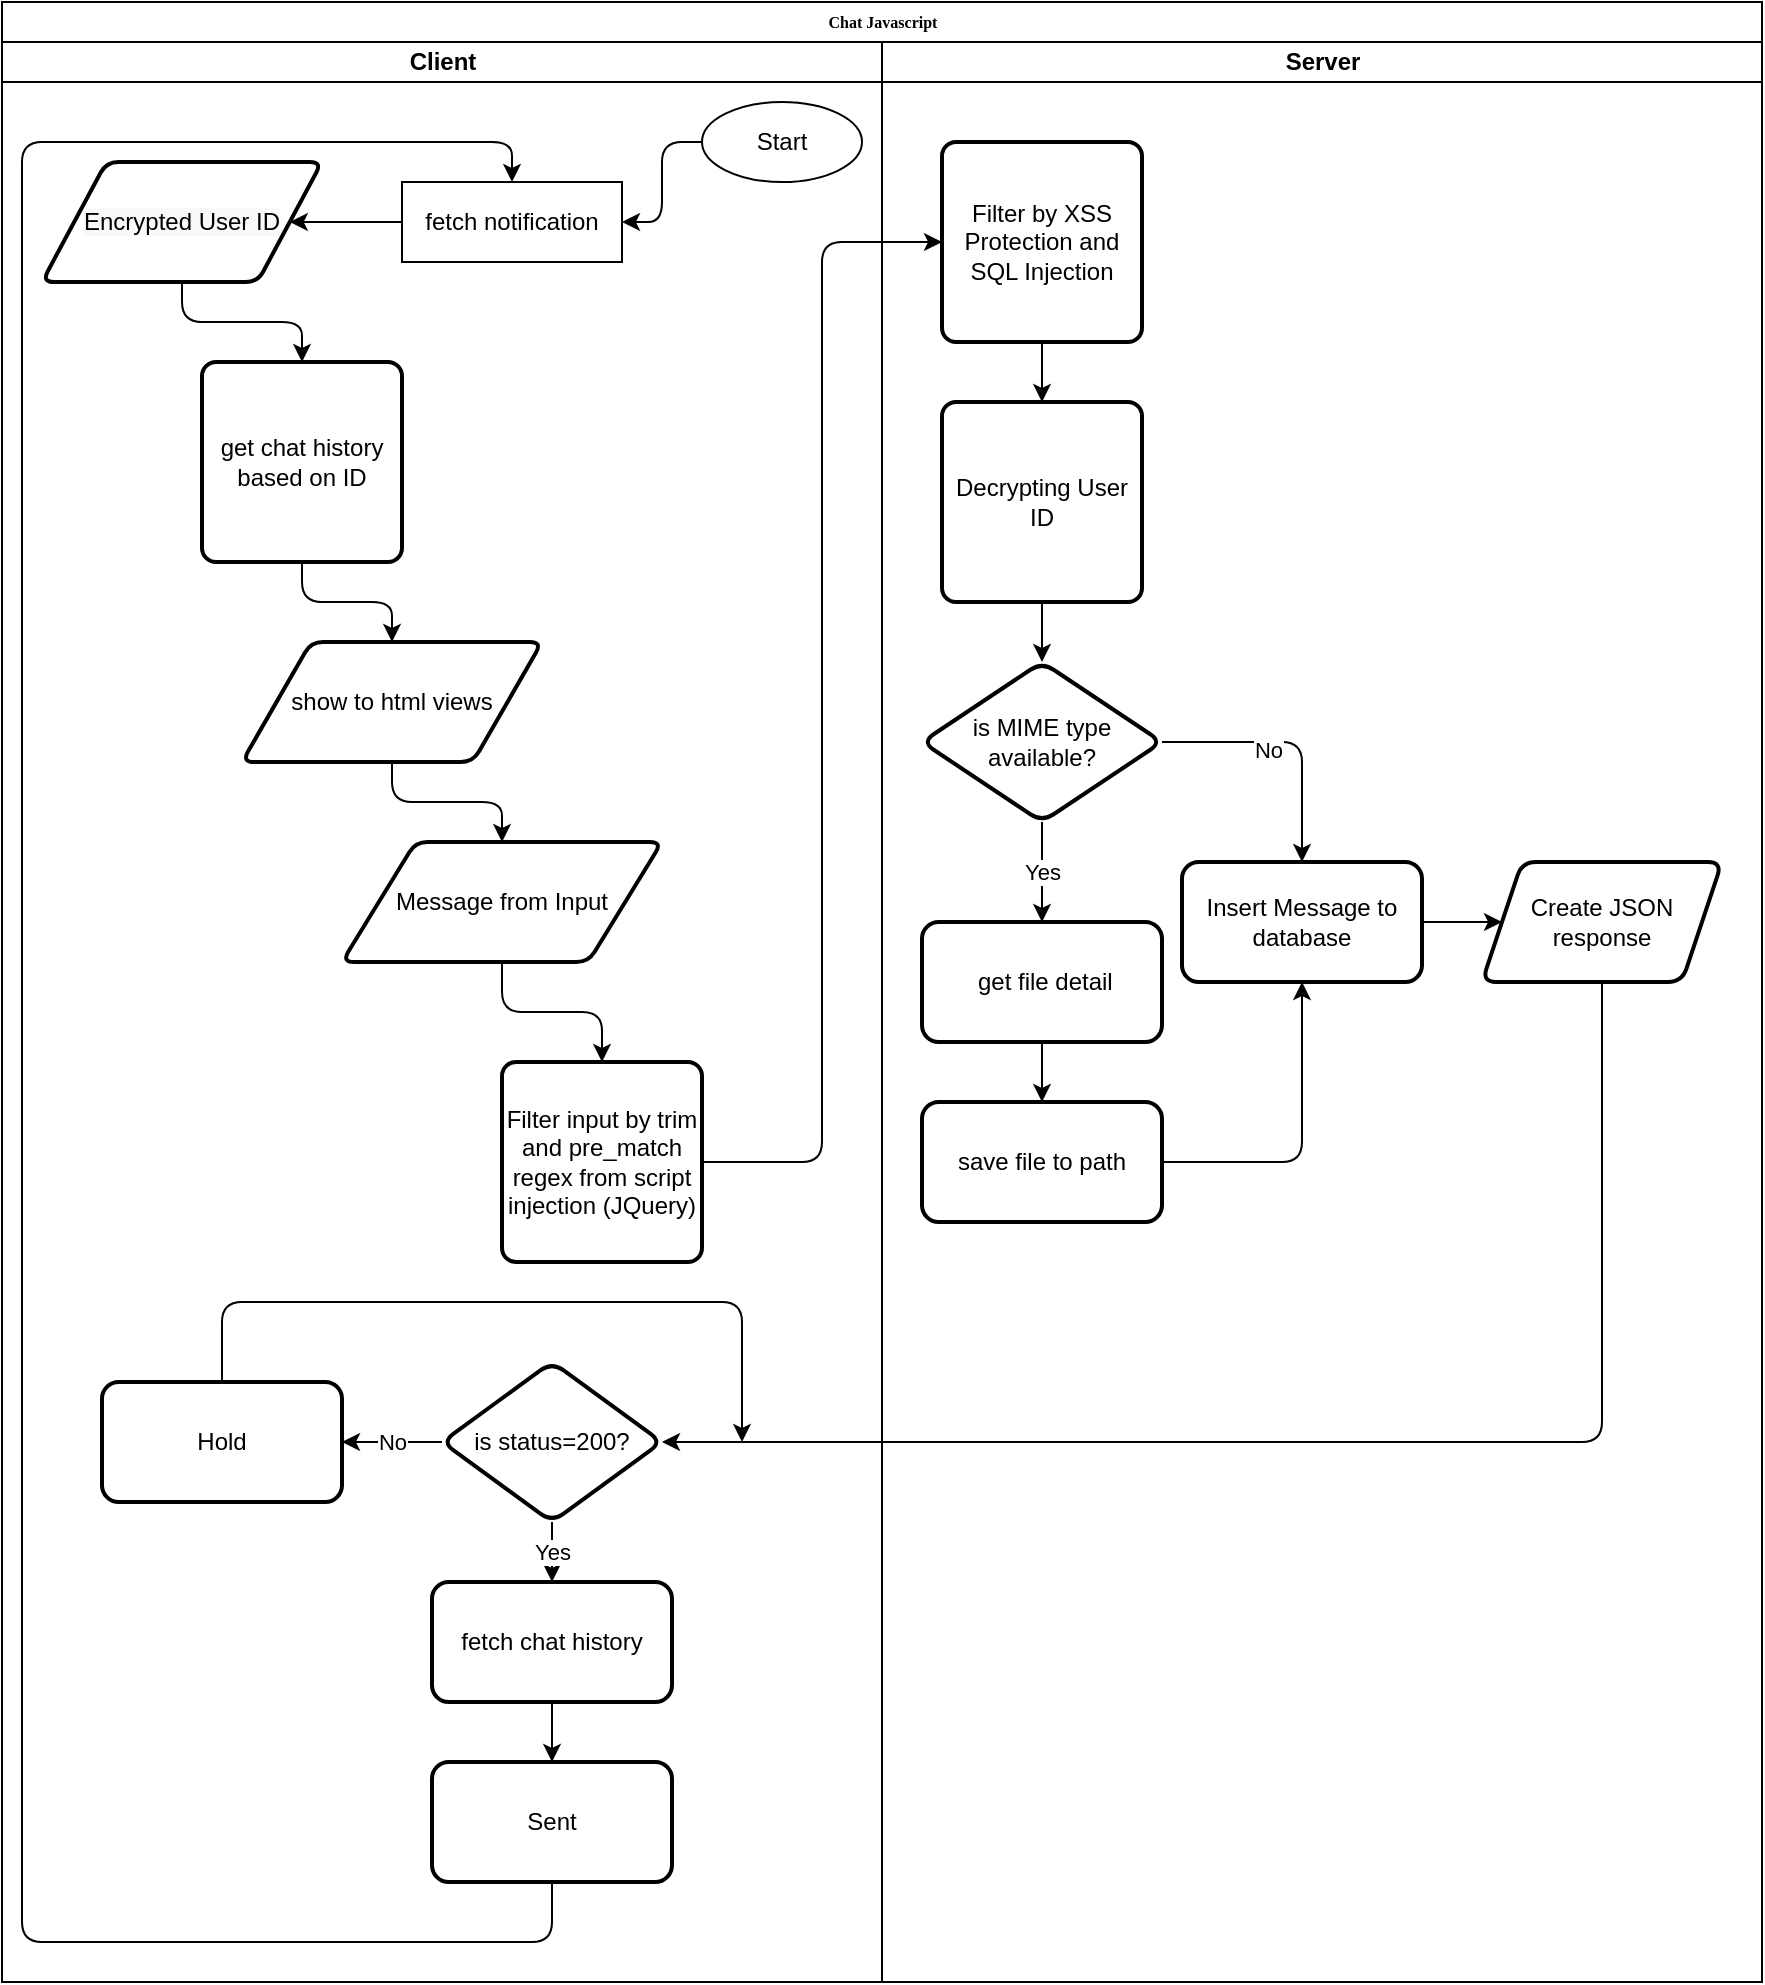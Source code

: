<mxfile version="13.7.9" type="github">
  <diagram name="Page-1" id="74e2e168-ea6b-b213-b513-2b3c1d86103e">
    <mxGraphModel dx="1310" dy="608" grid="1" gridSize="10" guides="1" tooltips="1" connect="1" arrows="1" fold="1" page="1" pageScale="1" pageWidth="1100" pageHeight="850" background="#ffffff" math="0" shadow="0">
      <root>
        <mxCell id="0" />
        <mxCell id="1" parent="0" />
        <mxCell id="77e6c97f196da883-1" value="Chat Javascript" style="swimlane;html=1;childLayout=stackLayout;startSize=20;rounded=0;shadow=0;labelBackgroundColor=none;strokeWidth=1;fontFamily=Verdana;fontSize=8;align=center;" parent="1" vertex="1">
          <mxGeometry x="70" y="50" width="880" height="990" as="geometry" />
        </mxCell>
        <mxCell id="Us9ZM0A7Mh0l1FxFrJCH-21" style="edgeStyle=orthogonalEdgeStyle;rounded=1;orthogonalLoop=1;jettySize=auto;html=1;entryX=0;entryY=0.5;entryDx=0;entryDy=0;" parent="77e6c97f196da883-1" source="Us9ZM0A7Mh0l1FxFrJCH-18" target="Us9ZM0A7Mh0l1FxFrJCH-20" edge="1">
          <mxGeometry relative="1" as="geometry" />
        </mxCell>
        <mxCell id="77e6c97f196da883-2" value="Client" style="swimlane;html=1;startSize=20;" parent="77e6c97f196da883-1" vertex="1">
          <mxGeometry y="20" width="440" height="970" as="geometry" />
        </mxCell>
        <mxCell id="Us9ZM0A7Mh0l1FxFrJCH-11" style="edgeStyle=orthogonalEdgeStyle;rounded=1;orthogonalLoop=1;jettySize=auto;html=1;entryX=0.5;entryY=0;entryDx=0;entryDy=0;exitX=0.5;exitY=1;exitDx=0;exitDy=0;" parent="77e6c97f196da883-2" source="Us9ZM0A7Mh0l1FxFrJCH-14" target="Us9ZM0A7Mh0l1FxFrJCH-7" edge="1">
          <mxGeometry relative="1" as="geometry">
            <mxPoint x="115" y="120" as="sourcePoint" />
          </mxGeometry>
        </mxCell>
        <mxCell id="Us9ZM0A7Mh0l1FxFrJCH-13" style="edgeStyle=orthogonalEdgeStyle;rounded=1;orthogonalLoop=1;jettySize=auto;html=1;entryX=0.5;entryY=0;entryDx=0;entryDy=0;" parent="77e6c97f196da883-2" source="Us9ZM0A7Mh0l1FxFrJCH-7" target="Us9ZM0A7Mh0l1FxFrJCH-12" edge="1">
          <mxGeometry relative="1" as="geometry" />
        </mxCell>
        <mxCell id="Us9ZM0A7Mh0l1FxFrJCH-16" style="edgeStyle=orthogonalEdgeStyle;rounded=1;orthogonalLoop=1;jettySize=auto;html=1;entryX=0.5;entryY=0;entryDx=0;entryDy=0;" parent="77e6c97f196da883-2" source="Us9ZM0A7Mh0l1FxFrJCH-12" target="Us9ZM0A7Mh0l1FxFrJCH-15" edge="1">
          <mxGeometry relative="1" as="geometry" />
        </mxCell>
        <mxCell id="Us9ZM0A7Mh0l1FxFrJCH-19" style="edgeStyle=orthogonalEdgeStyle;rounded=1;orthogonalLoop=1;jettySize=auto;html=1;entryX=0.5;entryY=0;entryDx=0;entryDy=0;" parent="77e6c97f196da883-2" source="Us9ZM0A7Mh0l1FxFrJCH-15" target="Us9ZM0A7Mh0l1FxFrJCH-18" edge="1">
          <mxGeometry relative="1" as="geometry" />
        </mxCell>
        <mxCell id="Us9ZM0A7Mh0l1FxFrJCH-14" value="&lt;meta charset=&quot;utf-8&quot;&gt;&lt;span style=&quot;color: rgb(0, 0, 0); font-family: helvetica; font-size: 12px; font-style: normal; font-weight: 400; letter-spacing: normal; text-align: center; text-indent: 0px; text-transform: none; word-spacing: 0px; background-color: rgb(248, 249, 250); display: inline; float: none;&quot;&gt;Encrypted User ID&lt;/span&gt;" style="shape=parallelogram;html=1;strokeWidth=2;perimeter=parallelogramPerimeter;whiteSpace=wrap;rounded=1;arcSize=12;size=0.23;" parent="77e6c97f196da883-2" vertex="1">
          <mxGeometry x="20" y="60" width="140" height="60" as="geometry" />
        </mxCell>
        <mxCell id="Us9ZM0A7Mh0l1FxFrJCH-42" value="Hold" style="whiteSpace=wrap;html=1;rounded=1;strokeWidth=2;arcSize=14;" parent="77e6c97f196da883-2" vertex="1">
          <mxGeometry x="50" y="670" width="120" height="60" as="geometry" />
        </mxCell>
        <mxCell id="Us9ZM0A7Mh0l1FxFrJCH-7" value="get chat history&lt;br&gt;based on ID" style="rounded=1;whiteSpace=wrap;html=1;absoluteArcSize=1;arcSize=14;strokeWidth=2;" parent="77e6c97f196da883-2" vertex="1">
          <mxGeometry x="100" y="160" width="100" height="100" as="geometry" />
        </mxCell>
        <mxCell id="Us9ZM0A7Mh0l1FxFrJCH-12" value="show to html views" style="shape=parallelogram;html=1;strokeWidth=2;perimeter=parallelogramPerimeter;whiteSpace=wrap;rounded=1;arcSize=12;size=0.23;" parent="77e6c97f196da883-2" vertex="1">
          <mxGeometry x="120" y="300" width="150" height="60" as="geometry" />
        </mxCell>
        <mxCell id="NP3CD5zubpPGV_67j_k1-2" value="fetch notification" style="whiteSpace=wrap;html=1;" parent="77e6c97f196da883-2" vertex="1">
          <mxGeometry x="200" y="70" width="110" height="40" as="geometry" />
        </mxCell>
        <mxCell id="Us9ZM0A7Mh0l1FxFrJCH-15" value="Message from Input" style="shape=parallelogram;html=1;strokeWidth=2;perimeter=parallelogramPerimeter;whiteSpace=wrap;rounded=1;arcSize=12;size=0.23;" parent="77e6c97f196da883-2" vertex="1">
          <mxGeometry x="170" y="400" width="160" height="60" as="geometry" />
        </mxCell>
        <mxCell id="NP3CD5zubpPGV_67j_k1-5" style="edgeStyle=orthogonalEdgeStyle;rounded=0;orthogonalLoop=1;jettySize=auto;html=1;entryX=1;entryY=0.5;entryDx=0;entryDy=0;" parent="77e6c97f196da883-2" source="NP3CD5zubpPGV_67j_k1-2" target="Us9ZM0A7Mh0l1FxFrJCH-14" edge="1">
          <mxGeometry relative="1" as="geometry" />
        </mxCell>
        <mxCell id="Us9ZM0A7Mh0l1FxFrJCH-40" value="is status=200?" style="rhombus;whiteSpace=wrap;html=1;rounded=1;strokeWidth=2;arcSize=14;" parent="77e6c97f196da883-2" vertex="1">
          <mxGeometry x="220" y="660" width="110" height="80" as="geometry" />
        </mxCell>
        <mxCell id="Us9ZM0A7Mh0l1FxFrJCH-47" value="fetch chat history" style="whiteSpace=wrap;html=1;rounded=1;strokeWidth=2;arcSize=14;" parent="77e6c97f196da883-2" vertex="1">
          <mxGeometry x="215" y="770" width="120" height="60" as="geometry" />
        </mxCell>
        <mxCell id="Us9ZM0A7Mh0l1FxFrJCH-49" value="Sent" style="whiteSpace=wrap;html=1;rounded=1;strokeWidth=2;arcSize=14;" parent="77e6c97f196da883-2" vertex="1">
          <mxGeometry x="215" y="860" width="120" height="60" as="geometry" />
        </mxCell>
        <mxCell id="NP3CD5zubpPGV_67j_k1-6" style="edgeStyle=orthogonalEdgeStyle;rounded=1;orthogonalLoop=1;jettySize=auto;html=1;entryX=0.5;entryY=0;entryDx=0;entryDy=0;exitX=0.5;exitY=1;exitDx=0;exitDy=0;" parent="77e6c97f196da883-2" source="Us9ZM0A7Mh0l1FxFrJCH-49" target="NP3CD5zubpPGV_67j_k1-2" edge="1">
          <mxGeometry relative="1" as="geometry">
            <mxPoint x="215" y="970" as="sourcePoint" />
            <Array as="points">
              <mxPoint x="275" y="950" />
              <mxPoint x="10" y="950" />
              <mxPoint x="10" y="50" />
              <mxPoint x="255" y="50" />
            </Array>
          </mxGeometry>
        </mxCell>
        <mxCell id="Us9ZM0A7Mh0l1FxFrJCH-18" value="Filter input by trim and pre_match regex from script injection (JQuery)" style="rounded=1;whiteSpace=wrap;html=1;absoluteArcSize=1;arcSize=14;strokeWidth=2;" parent="77e6c97f196da883-2" vertex="1">
          <mxGeometry x="250" y="510" width="100" height="100" as="geometry" />
        </mxCell>
        <mxCell id="Us9ZM0A7Mh0l1FxFrJCH-43" value="No" style="edgeStyle=orthogonalEdgeStyle;rounded=0;orthogonalLoop=1;jettySize=auto;html=1;" parent="77e6c97f196da883-2" source="Us9ZM0A7Mh0l1FxFrJCH-40" target="Us9ZM0A7Mh0l1FxFrJCH-42" edge="1">
          <mxGeometry relative="1" as="geometry" />
        </mxCell>
        <mxCell id="Us9ZM0A7Mh0l1FxFrJCH-48" value="Yes" style="edgeStyle=orthogonalEdgeStyle;rounded=1;orthogonalLoop=1;jettySize=auto;html=1;" parent="77e6c97f196da883-2" source="Us9ZM0A7Mh0l1FxFrJCH-40" target="Us9ZM0A7Mh0l1FxFrJCH-47" edge="1">
          <mxGeometry relative="1" as="geometry" />
        </mxCell>
        <mxCell id="Us9ZM0A7Mh0l1FxFrJCH-50" value="" style="edgeStyle=orthogonalEdgeStyle;rounded=1;orthogonalLoop=1;jettySize=auto;html=1;" parent="77e6c97f196da883-2" source="Us9ZM0A7Mh0l1FxFrJCH-47" target="Us9ZM0A7Mh0l1FxFrJCH-49" edge="1">
          <mxGeometry relative="1" as="geometry" />
        </mxCell>
        <mxCell id="NP3CD5zubpPGV_67j_k1-3" value="" style="edgeStyle=orthogonalEdgeStyle;rounded=1;orthogonalLoop=1;jettySize=auto;html=1;entryX=1;entryY=0.5;entryDx=0;entryDy=0;" parent="77e6c97f196da883-2" source="NP3CD5zubpPGV_67j_k1-1" target="NP3CD5zubpPGV_67j_k1-2" edge="1">
          <mxGeometry relative="1" as="geometry" />
        </mxCell>
        <mxCell id="NP3CD5zubpPGV_67j_k1-1" value="Start" style="ellipse;whiteSpace=wrap;html=1;" parent="77e6c97f196da883-2" vertex="1">
          <mxGeometry x="350" y="30" width="80" height="40" as="geometry" />
        </mxCell>
        <mxCell id="Us9ZM0A7Mh0l1FxFrJCH-1" value="Server" style="swimlane;html=1;startSize=20;" parent="77e6c97f196da883-1" vertex="1">
          <mxGeometry x="440" y="20" width="440" height="970" as="geometry" />
        </mxCell>
        <mxCell id="Us9ZM0A7Mh0l1FxFrJCH-30" value="save file to path" style="whiteSpace=wrap;html=1;rounded=1;strokeWidth=2;arcSize=14;" parent="Us9ZM0A7Mh0l1FxFrJCH-1" vertex="1">
          <mxGeometry x="20" y="530" width="120" height="60" as="geometry" />
        </mxCell>
        <mxCell id="Us9ZM0A7Mh0l1FxFrJCH-26" value="is MIME type available?" style="rhombus;whiteSpace=wrap;html=1;rounded=1;strokeWidth=2;arcSize=14;" parent="Us9ZM0A7Mh0l1FxFrJCH-1" vertex="1">
          <mxGeometry x="20" y="310" width="120" height="80" as="geometry" />
        </mxCell>
        <mxCell id="Us9ZM0A7Mh0l1FxFrJCH-22" value="Decrypting User ID" style="rounded=1;whiteSpace=wrap;html=1;absoluteArcSize=1;arcSize=14;strokeWidth=2;" parent="Us9ZM0A7Mh0l1FxFrJCH-1" vertex="1">
          <mxGeometry x="30" y="180" width="100" height="100" as="geometry" />
        </mxCell>
        <mxCell id="Us9ZM0A7Mh0l1FxFrJCH-20" value="Filter by XSS Protection and SQL Injection" style="rounded=1;whiteSpace=wrap;html=1;absoluteArcSize=1;arcSize=14;strokeWidth=2;" parent="Us9ZM0A7Mh0l1FxFrJCH-1" vertex="1">
          <mxGeometry x="30" y="50" width="100" height="100" as="geometry" />
        </mxCell>
        <mxCell id="Us9ZM0A7Mh0l1FxFrJCH-23" style="edgeStyle=orthogonalEdgeStyle;rounded=0;orthogonalLoop=1;jettySize=auto;html=1;entryX=0.5;entryY=0;entryDx=0;entryDy=0;" parent="Us9ZM0A7Mh0l1FxFrJCH-1" source="Us9ZM0A7Mh0l1FxFrJCH-20" target="Us9ZM0A7Mh0l1FxFrJCH-22" edge="1">
          <mxGeometry relative="1" as="geometry" />
        </mxCell>
        <mxCell id="Us9ZM0A7Mh0l1FxFrJCH-27" value="" style="edgeStyle=orthogonalEdgeStyle;rounded=0;orthogonalLoop=1;jettySize=auto;html=1;" parent="Us9ZM0A7Mh0l1FxFrJCH-1" source="Us9ZM0A7Mh0l1FxFrJCH-22" target="Us9ZM0A7Mh0l1FxFrJCH-26" edge="1">
          <mxGeometry relative="1" as="geometry" />
        </mxCell>
        <mxCell id="Us9ZM0A7Mh0l1FxFrJCH-29" value="Yes" style="edgeStyle=orthogonalEdgeStyle;rounded=0;orthogonalLoop=1;jettySize=auto;html=1;" parent="Us9ZM0A7Mh0l1FxFrJCH-1" source="Us9ZM0A7Mh0l1FxFrJCH-26" target="Us9ZM0A7Mh0l1FxFrJCH-28" edge="1">
          <mxGeometry relative="1" as="geometry" />
        </mxCell>
        <mxCell id="Us9ZM0A7Mh0l1FxFrJCH-31" value="" style="edgeStyle=orthogonalEdgeStyle;rounded=0;orthogonalLoop=1;jettySize=auto;html=1;" parent="Us9ZM0A7Mh0l1FxFrJCH-1" source="Us9ZM0A7Mh0l1FxFrJCH-28" target="Us9ZM0A7Mh0l1FxFrJCH-30" edge="1">
          <mxGeometry relative="1" as="geometry" />
        </mxCell>
        <mxCell id="Us9ZM0A7Mh0l1FxFrJCH-28" value="&amp;nbsp;get file detail" style="whiteSpace=wrap;html=1;rounded=1;strokeWidth=2;arcSize=14;" parent="Us9ZM0A7Mh0l1FxFrJCH-1" vertex="1">
          <mxGeometry x="20" y="440" width="120" height="60" as="geometry" />
        </mxCell>
        <mxCell id="Us9ZM0A7Mh0l1FxFrJCH-34" value="" style="edgeStyle=orthogonalEdgeStyle;rounded=1;orthogonalLoop=1;jettySize=auto;html=1;" parent="Us9ZM0A7Mh0l1FxFrJCH-1" source="Us9ZM0A7Mh0l1FxFrJCH-26" target="Us9ZM0A7Mh0l1FxFrJCH-33" edge="1">
          <mxGeometry relative="1" as="geometry" />
        </mxCell>
        <mxCell id="Us9ZM0A7Mh0l1FxFrJCH-36" value="No" style="edgeLabel;html=1;align=center;verticalAlign=middle;resizable=0;points=[];" parent="Us9ZM0A7Mh0l1FxFrJCH-34" vertex="1" connectable="0">
          <mxGeometry x="-0.182" y="-4" relative="1" as="geometry">
            <mxPoint as="offset" />
          </mxGeometry>
        </mxCell>
        <mxCell id="Us9ZM0A7Mh0l1FxFrJCH-35" style="edgeStyle=orthogonalEdgeStyle;rounded=1;orthogonalLoop=1;jettySize=auto;html=1;entryX=0.5;entryY=1;entryDx=0;entryDy=0;" parent="Us9ZM0A7Mh0l1FxFrJCH-1" source="Us9ZM0A7Mh0l1FxFrJCH-30" target="Us9ZM0A7Mh0l1FxFrJCH-33" edge="1">
          <mxGeometry relative="1" as="geometry" />
        </mxCell>
        <mxCell id="Us9ZM0A7Mh0l1FxFrJCH-33" value="Insert Message to database" style="whiteSpace=wrap;html=1;rounded=1;strokeWidth=2;arcSize=14;" parent="Us9ZM0A7Mh0l1FxFrJCH-1" vertex="1">
          <mxGeometry x="150" y="410" width="120" height="60" as="geometry" />
        </mxCell>
        <mxCell id="Us9ZM0A7Mh0l1FxFrJCH-38" value="" style="edgeStyle=orthogonalEdgeStyle;rounded=0;orthogonalLoop=1;jettySize=auto;html=1;" parent="Us9ZM0A7Mh0l1FxFrJCH-1" source="Us9ZM0A7Mh0l1FxFrJCH-33" target="Us9ZM0A7Mh0l1FxFrJCH-37" edge="1">
          <mxGeometry relative="1" as="geometry" />
        </mxCell>
        <mxCell id="Us9ZM0A7Mh0l1FxFrJCH-37" value="Create JSON response" style="shape=parallelogram;perimeter=parallelogramPerimeter;whiteSpace=wrap;html=1;fixedSize=1;rounded=1;strokeWidth=2;arcSize=14;" parent="Us9ZM0A7Mh0l1FxFrJCH-1" vertex="1">
          <mxGeometry x="300" y="410" width="120" height="60" as="geometry" />
        </mxCell>
        <mxCell id="Us9ZM0A7Mh0l1FxFrJCH-41" value="" style="edgeStyle=orthogonalEdgeStyle;rounded=1;orthogonalLoop=1;jettySize=auto;html=1;entryX=1;entryY=0.5;entryDx=0;entryDy=0;" parent="77e6c97f196da883-1" source="Us9ZM0A7Mh0l1FxFrJCH-37" target="Us9ZM0A7Mh0l1FxFrJCH-40" edge="1">
          <mxGeometry relative="1" as="geometry">
            <Array as="points">
              <mxPoint x="800" y="720" />
            </Array>
          </mxGeometry>
        </mxCell>
        <mxCell id="Us9ZM0A7Mh0l1FxFrJCH-44" style="edgeStyle=orthogonalEdgeStyle;rounded=1;orthogonalLoop=1;jettySize=auto;html=1;exitX=0.5;exitY=0;exitDx=0;exitDy=0;" parent="1" source="Us9ZM0A7Mh0l1FxFrJCH-42" edge="1">
          <mxGeometry relative="1" as="geometry">
            <mxPoint x="440" y="770" as="targetPoint" />
            <Array as="points">
              <mxPoint x="180" y="700" />
              <mxPoint x="440" y="700" />
            </Array>
          </mxGeometry>
        </mxCell>
      </root>
    </mxGraphModel>
  </diagram>
</mxfile>
